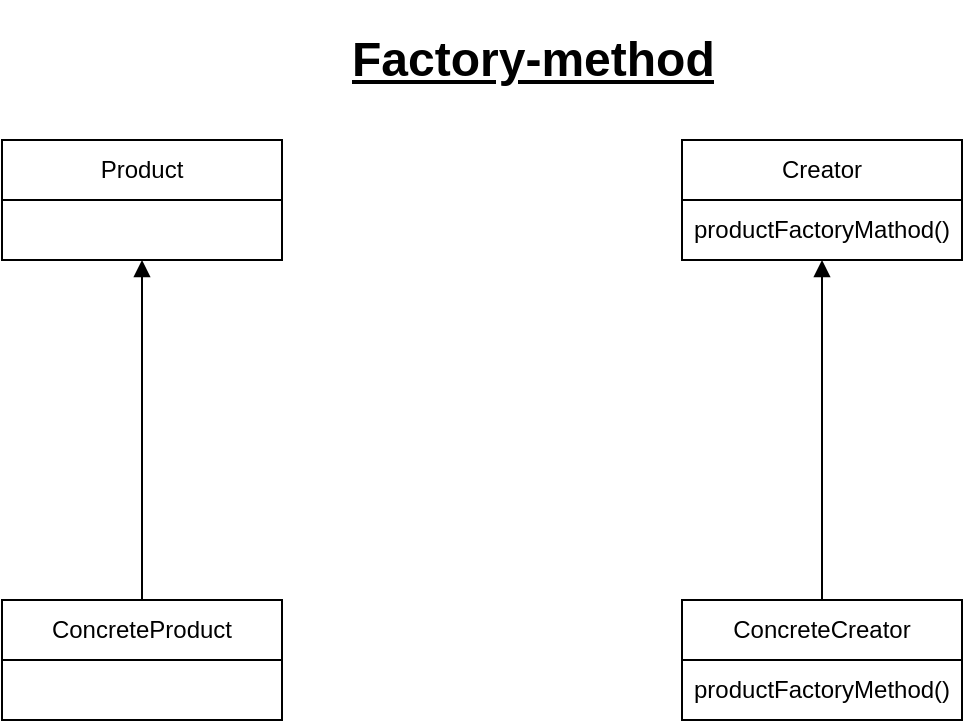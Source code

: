 <mxfile version="20.8.23" type="device"><diagram name="Page-1" id="VPdirv4H6gVrJva5vEcp"><mxGraphModel dx="658" dy="446" grid="1" gridSize="10" guides="1" tooltips="1" connect="1" arrows="1" fold="1" page="1" pageScale="1" pageWidth="827" pageHeight="1169" math="0" shadow="0"><root><mxCell id="0"/><mxCell id="1" parent="0"/><mxCell id="RoAc252UcBM0LTOwODGW-1" value="Product" style="swimlane;fontStyle=0;childLayout=stackLayout;horizontal=1;startSize=30;horizontalStack=0;resizeParent=1;resizeParentMax=0;resizeLast=0;collapsible=1;marginBottom=0;whiteSpace=wrap;html=1;" vertex="1" parent="1"><mxGeometry x="120" y="90" width="140" height="60" as="geometry"/></mxCell><mxCell id="RoAc252UcBM0LTOwODGW-5" value="Creator" style="swimlane;fontStyle=0;childLayout=stackLayout;horizontal=1;startSize=30;horizontalStack=0;resizeParent=1;resizeParentMax=0;resizeLast=0;collapsible=1;marginBottom=0;whiteSpace=wrap;html=1;" vertex="1" parent="1"><mxGeometry x="460" y="90" width="140" height="60" as="geometry"/></mxCell><mxCell id="RoAc252UcBM0LTOwODGW-6" value="productFactoryMathod()" style="text;strokeColor=none;fillColor=none;align=left;verticalAlign=middle;spacingLeft=4;spacingRight=4;overflow=hidden;points=[[0,0.5],[1,0.5]];portConstraint=eastwest;rotatable=0;whiteSpace=wrap;html=1;" vertex="1" parent="RoAc252UcBM0LTOwODGW-5"><mxGeometry y="30" width="140" height="30" as="geometry"/></mxCell><mxCell id="RoAc252UcBM0LTOwODGW-17" style="edgeStyle=orthogonalEdgeStyle;rounded=0;orthogonalLoop=1;jettySize=auto;html=1;exitX=0.5;exitY=0;exitDx=0;exitDy=0;entryX=0.5;entryY=1;entryDx=0;entryDy=0;endArrow=block;endFill=1;" edge="1" parent="1" source="RoAc252UcBM0LTOwODGW-9" target="RoAc252UcBM0LTOwODGW-1"><mxGeometry relative="1" as="geometry"><mxPoint x="190" y="210" as="targetPoint"/></mxGeometry></mxCell><mxCell id="RoAc252UcBM0LTOwODGW-9" value="ConcreteProduct" style="swimlane;fontStyle=0;childLayout=stackLayout;horizontal=1;startSize=30;horizontalStack=0;resizeParent=1;resizeParentMax=0;resizeLast=0;collapsible=1;marginBottom=0;whiteSpace=wrap;html=1;" vertex="1" parent="1"><mxGeometry x="120" y="320" width="140" height="60" as="geometry"/></mxCell><mxCell id="RoAc252UcBM0LTOwODGW-24" style="edgeStyle=orthogonalEdgeStyle;rounded=0;orthogonalLoop=1;jettySize=auto;html=1;exitX=0.5;exitY=0;exitDx=0;exitDy=0;entryX=0.5;entryY=1;entryDx=0;entryDy=0;entryPerimeter=0;endArrow=block;endFill=1;" edge="1" parent="1" source="RoAc252UcBM0LTOwODGW-13" target="RoAc252UcBM0LTOwODGW-6"><mxGeometry relative="1" as="geometry"/></mxCell><mxCell id="RoAc252UcBM0LTOwODGW-13" value="ConcreteCreator" style="swimlane;fontStyle=0;childLayout=stackLayout;horizontal=1;startSize=30;horizontalStack=0;resizeParent=1;resizeParentMax=0;resizeLast=0;collapsible=1;marginBottom=0;whiteSpace=wrap;html=1;" vertex="1" parent="1"><mxGeometry x="460" y="320" width="140" height="60" as="geometry"/></mxCell><mxCell id="RoAc252UcBM0LTOwODGW-14" value="productFactoryMethod()" style="text;strokeColor=none;fillColor=none;align=left;verticalAlign=middle;spacingLeft=4;spacingRight=4;overflow=hidden;points=[[0,0.5],[1,0.5]];portConstraint=eastwest;rotatable=0;whiteSpace=wrap;html=1;" vertex="1" parent="RoAc252UcBM0LTOwODGW-13"><mxGeometry y="30" width="140" height="30" as="geometry"/></mxCell><mxCell id="RoAc252UcBM0LTOwODGW-22" value="&lt;h1&gt;&lt;u&gt;Factory-method&lt;/u&gt;&lt;/h1&gt;" style="text;html=1;strokeColor=none;fillColor=none;spacing=5;spacingTop=-20;whiteSpace=wrap;overflow=hidden;rounded=0;" vertex="1" parent="1"><mxGeometry x="290" y="30" width="190" height="120" as="geometry"/></mxCell></root></mxGraphModel></diagram></mxfile>